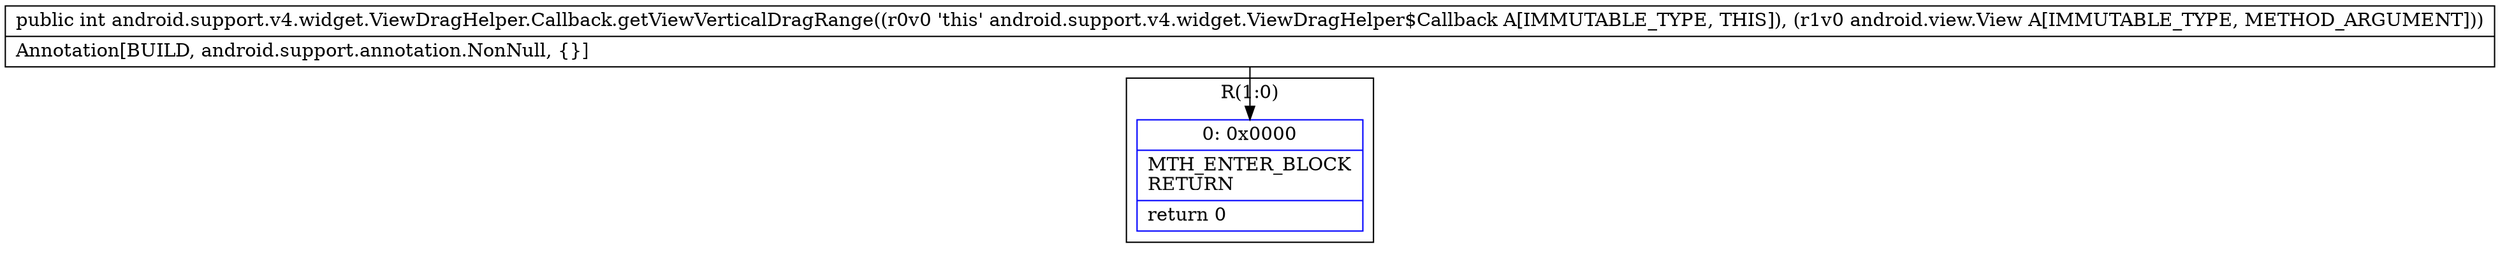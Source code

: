 digraph "CFG forandroid.support.v4.widget.ViewDragHelper.Callback.getViewVerticalDragRange(Landroid\/view\/View;)I" {
subgraph cluster_Region_941170960 {
label = "R(1:0)";
node [shape=record,color=blue];
Node_0 [shape=record,label="{0\:\ 0x0000|MTH_ENTER_BLOCK\lRETURN\l|return 0\l}"];
}
MethodNode[shape=record,label="{public int android.support.v4.widget.ViewDragHelper.Callback.getViewVerticalDragRange((r0v0 'this' android.support.v4.widget.ViewDragHelper$Callback A[IMMUTABLE_TYPE, THIS]), (r1v0 android.view.View A[IMMUTABLE_TYPE, METHOD_ARGUMENT]))  | Annotation[BUILD, android.support.annotation.NonNull, \{\}]\l}"];
MethodNode -> Node_0;
}

